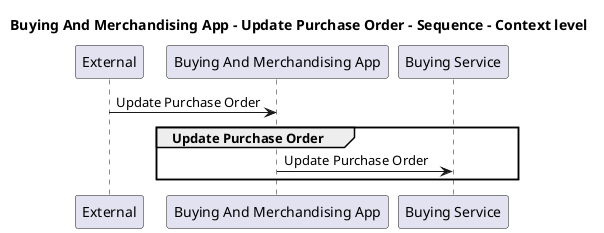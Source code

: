 @startuml

title Buying And Merchandising App - Update Purchase Order - Sequence - Context level

participant "External" as C4InterFlow.SoftwareSystems.ExternalSystem
participant "Buying And Merchandising App" as ECommercePlatform.SoftwareSystems.BuyingAndMerchandisingApp
participant "Buying Service" as ECommercePlatform.SoftwareSystems.BuyingService

C4InterFlow.SoftwareSystems.ExternalSystem -> ECommercePlatform.SoftwareSystems.BuyingAndMerchandisingApp : Update Purchase Order
group Update Purchase Order
ECommercePlatform.SoftwareSystems.BuyingAndMerchandisingApp -> ECommercePlatform.SoftwareSystems.BuyingService : Update Purchase Order
end


@enduml
